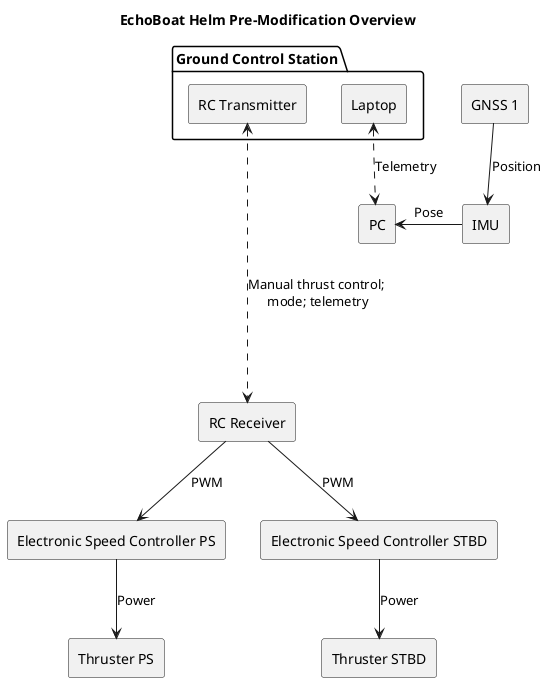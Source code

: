 @startuml
title "EchoBoat Helm Pre-Modification Overview"
skinparam componentStyle rectangle
' skinparam monochrome true
' skinparam linetype ortho

component "PC"

' component "LIDAR"

together {
together {
    component "GNSS 1" as GNSS1
}
component "IMU"
}

component "Electronic Speed Controller PS" as ESCps
component "Electronic Speed Controller STBD" as ESCstbd
component "RC Receiver" as RCrec

package "Ground Control Station"{
    component "RC Transmitter" as RC
    component "Laptop"
}

component "Thruster PS" as Mps
component "Thruster STBD" as Mstbd

RC <..down..> RCrec : Manual thrust control;\n mode; telemetry

Laptop <.down.> PC : Telemetry

GNSS1 -down-> IMU : Position
IMU -left-> PC : Pose

RCrec -down-> ESCps : PWM
RCrec -down-> ESCstbd : PWM


ESCps -down-> Mps : Power
ESCstbd -down-> Mstbd : Power

' hide @unlinked
@enduml